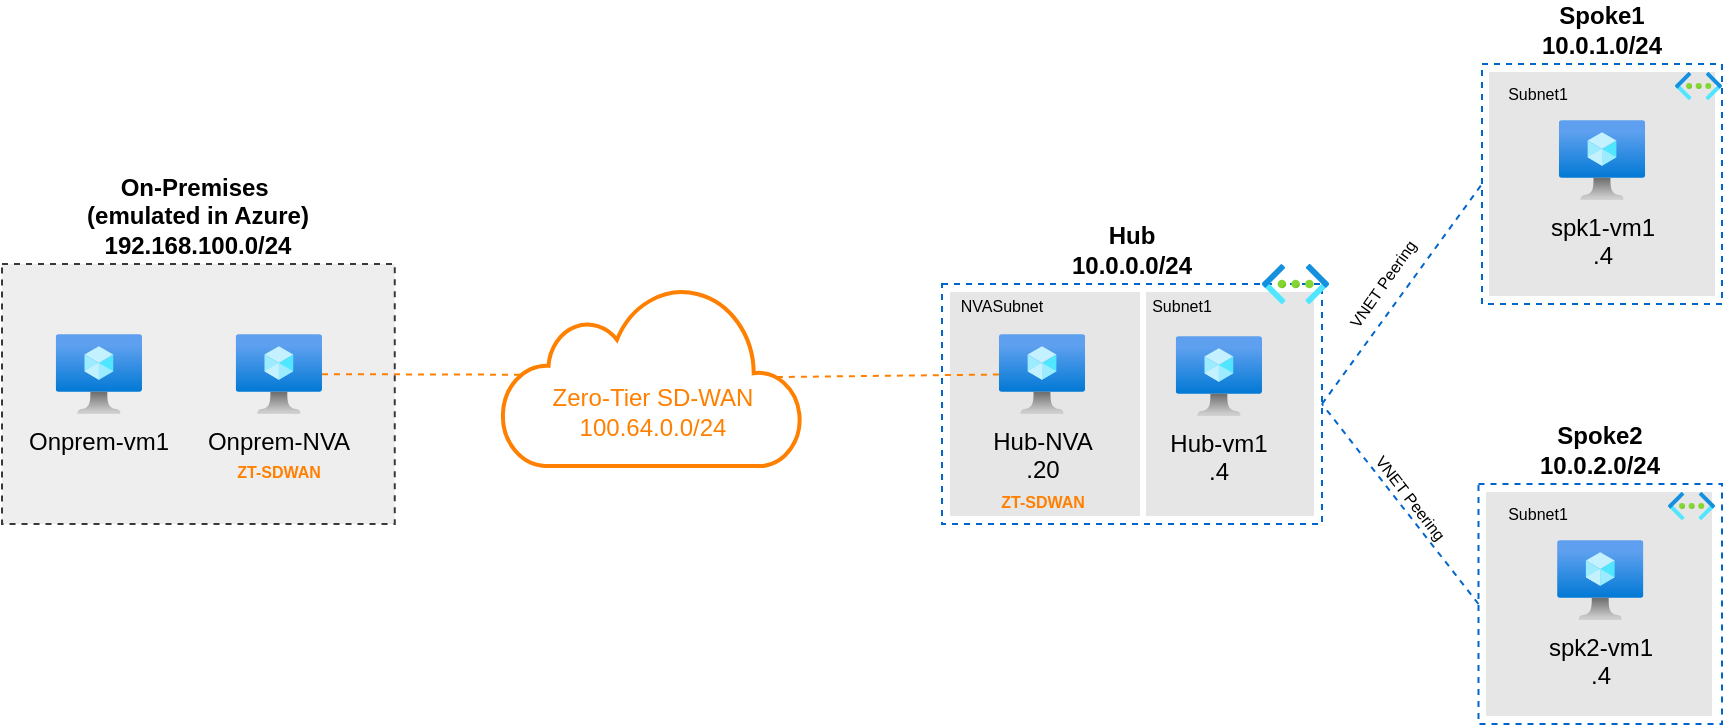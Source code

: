 <mxfile>
    <diagram id="C-PjmeCGkAlcpk9YQ1E-" name="Page-1">
        <mxGraphModel dx="513" dy="386" grid="1" gridSize="10" guides="1" tooltips="1" connect="1" arrows="1" fold="1" page="1" pageScale="1" pageWidth="1100" pageHeight="850" math="0" shadow="0">
            <root>
                <mxCell id="0"/>
                <mxCell id="1" parent="0"/>
                <mxCell id="49" value="" style="whiteSpace=wrap;html=1;labelBackgroundColor=none;strokeColor=none;fontSize=8;fontColor=#FF8000;fillColor=#E6E6E6;" vertex="1" parent="1">
                    <mxGeometry x="803.5" y="252" width="113" height="112" as="geometry"/>
                </mxCell>
                <mxCell id="48" value="" style="whiteSpace=wrap;html=1;labelBackgroundColor=none;strokeColor=none;fontSize=8;fontColor=#FF8000;fillColor=#E6E6E6;" vertex="1" parent="1">
                    <mxGeometry x="802" y="462" width="113" height="112" as="geometry"/>
                </mxCell>
                <mxCell id="47" value="" style="whiteSpace=wrap;html=1;labelBackgroundColor=none;strokeColor=none;fontSize=8;fontColor=#FF8000;fillColor=#E6E6E6;" vertex="1" parent="1">
                    <mxGeometry x="632" y="362" width="84" height="112" as="geometry"/>
                </mxCell>
                <mxCell id="9" value="&lt;b style=&quot;border-color: var(--border-color);&quot;&gt;Hub&lt;br style=&quot;border-color: var(--border-color);&quot;&gt;10.0.0.0/24&lt;/b&gt;" style="whiteSpace=wrap;html=1;fillColor=none;strokeColor=#0066CC;dashed=1;labelPosition=center;verticalLabelPosition=top;align=center;verticalAlign=bottom;" vertex="1" parent="1">
                    <mxGeometry x="530" y="358" width="190" height="120" as="geometry"/>
                </mxCell>
                <mxCell id="46" value="" style="whiteSpace=wrap;html=1;labelBackgroundColor=none;strokeColor=none;fontSize=8;fontColor=#FF8000;fillColor=#E6E6E6;" vertex="1" parent="1">
                    <mxGeometry x="534" y="362" width="95" height="112" as="geometry"/>
                </mxCell>
                <mxCell id="2" value="&lt;b&gt;On-Premises&amp;nbsp;&lt;br&gt;(emulated in Azure)&lt;br&gt;192.168.100.0/24&lt;/b&gt;" style="whiteSpace=wrap;html=1;fillColor=#eeeeee;strokeColor=#36393d;dashed=1;labelPosition=center;verticalLabelPosition=top;align=center;verticalAlign=bottom;" vertex="1" parent="1">
                    <mxGeometry x="60" y="348" width="196.38" height="130" as="geometry"/>
                </mxCell>
                <mxCell id="39" style="edgeStyle=none;html=1;entryX=0.077;entryY=0.493;entryDx=0;entryDy=0;entryPerimeter=0;dashed=1;endArrow=none;endFill=0;strokeColor=#FF8000;" edge="1" parent="1" source="12" target="38">
                    <mxGeometry relative="1" as="geometry"/>
                </mxCell>
                <mxCell id="11" value="Onprem-vm1" style="aspect=fixed;html=1;points=[];align=center;image;fontSize=12;image=img/lib/azure2/compute/Virtual_Machine.svg;labelBackgroundColor=none;" vertex="1" parent="1">
                    <mxGeometry x="86.872" y="383" width="43.13" height="40" as="geometry"/>
                </mxCell>
                <mxCell id="12" value="Onprem-NVA&lt;br&gt;&lt;font color=&quot;#ff8000&quot; style=&quot;font-size: 8px;&quot;&gt;&lt;b&gt;ZT-SDWAN&lt;/b&gt;&lt;/font&gt;" style="aspect=fixed;html=1;points=[];align=center;image;fontSize=12;image=img/lib/azure2/compute/Virtual_Machine.svg;labelBackgroundColor=none;" vertex="1" parent="1">
                    <mxGeometry x="176.867" y="383" width="43.13" height="40" as="geometry"/>
                </mxCell>
                <mxCell id="26" value="&lt;b style=&quot;border-color: var(--border-color);&quot;&gt;Spoke1&lt;br style=&quot;border-color: var(--border-color);&quot;&gt;10.0.1.0/24&lt;/b&gt;" style="whiteSpace=wrap;html=1;fillColor=none;strokeColor=#0066CC;dashed=1;labelPosition=center;verticalLabelPosition=top;align=center;verticalAlign=bottom;" vertex="1" parent="1">
                    <mxGeometry x="800" y="248" width="120" height="120" as="geometry"/>
                </mxCell>
                <mxCell id="27" value="" style="aspect=fixed;html=1;points=[];align=center;image;fontSize=12;image=img/lib/azure2/networking/Virtual_Networks.svg;dashed=1;" vertex="1" parent="1">
                    <mxGeometry x="896.55" y="252" width="23.45" height="14" as="geometry"/>
                </mxCell>
                <mxCell id="28" value="spk1-vm1&lt;br&gt;.4" style="aspect=fixed;html=1;points=[];align=center;image;fontSize=12;image=img/lib/azure2/compute/Virtual_Machine.svg;labelBackgroundColor=none;" vertex="1" parent="1">
                    <mxGeometry x="838.44" y="276" width="43.13" height="40" as="geometry"/>
                </mxCell>
                <mxCell id="37" value="" style="edgeStyle=none;html=1;exitX=0;exitY=0.5;exitDx=0;exitDy=0;endArrow=none;endFill=0;dashed=1;fontSize=8;strokeColor=#0066CC;" edge="1" parent="1" source="30">
                    <mxGeometry x="-0.13" y="-7" relative="1" as="geometry">
                        <mxPoint x="720" y="418" as="targetPoint"/>
                        <mxPoint as="offset"/>
                    </mxGeometry>
                </mxCell>
                <mxCell id="30" value="&lt;b style=&quot;border-color: var(--border-color);&quot;&gt;Spoke2&lt;br style=&quot;border-color: var(--border-color);&quot;&gt;10.0.2.0/24&lt;/b&gt;" style="whiteSpace=wrap;html=1;fillColor=none;strokeColor=#0066CC;dashed=1;labelPosition=center;verticalLabelPosition=top;align=center;verticalAlign=bottom;" vertex="1" parent="1">
                    <mxGeometry x="798.25" y="458" width="121.75" height="120" as="geometry"/>
                </mxCell>
                <mxCell id="31" value="" style="aspect=fixed;html=1;points=[];align=center;image;fontSize=12;image=img/lib/azure2/networking/Virtual_Networks.svg;dashed=1;" vertex="1" parent="1">
                    <mxGeometry x="893.05" y="462" width="23.45" height="14" as="geometry"/>
                </mxCell>
                <mxCell id="32" value="spk2-vm1&lt;br&gt;.4" style="aspect=fixed;html=1;points=[];align=center;image;fontSize=12;image=img/lib/azure2/compute/Virtual_Machine.svg;labelBackgroundColor=none;" vertex="1" parent="1">
                    <mxGeometry x="837.56" y="486" width="43.13" height="40" as="geometry"/>
                </mxCell>
                <mxCell id="36" style="edgeStyle=none;html=1;exitX=1;exitY=0.5;exitDx=0;exitDy=0;entryX=0;entryY=0.5;entryDx=0;entryDy=0;endArrow=none;endFill=0;dashed=1;strokeColor=#0066CC;" edge="1" parent="1" source="9" target="26">
                    <mxGeometry relative="1" as="geometry"/>
                </mxCell>
                <mxCell id="56" value="VNET Peering" style="edgeLabel;html=1;align=center;verticalAlign=middle;resizable=0;points=[];fontSize=8;fontColor=#000000;rotation=-55;" vertex="1" connectable="0" parent="36">
                    <mxGeometry relative="1" as="geometry">
                        <mxPoint x="-10" y="-5" as="offset"/>
                    </mxGeometry>
                </mxCell>
                <mxCell id="40" style="edgeStyle=none;html=1;entryX=0.852;entryY=0.507;entryDx=0;entryDy=0;entryPerimeter=0;dashed=1;endArrow=none;endFill=0;strokeColor=#FF8000;" edge="1" parent="1" source="14" target="38">
                    <mxGeometry relative="1" as="geometry"/>
                </mxCell>
                <mxCell id="10" value="" style="aspect=fixed;html=1;points=[];align=center;image;fontSize=12;image=img/lib/azure2/networking/Virtual_Networks.svg;dashed=1;" vertex="1" parent="1">
                    <mxGeometry x="690" y="348" width="33.5" height="20" as="geometry"/>
                </mxCell>
                <mxCell id="14" value="&lt;font style=&quot;&quot;&gt;Hub-NVA&lt;br&gt;.20&lt;br&gt;&lt;font color=&quot;#ff8000&quot; style=&quot;font-size: 8px;&quot;&gt;&lt;b&gt;ZT-SDWAN&lt;/b&gt;&lt;/font&gt;&lt;/font&gt;" style="aspect=fixed;html=1;points=[];align=center;image;fontSize=12;image=img/lib/azure2/compute/Virtual_Machine.svg;labelBackgroundColor=none;" vertex="1" parent="1">
                    <mxGeometry x="558.44" y="383" width="43.13" height="40" as="geometry"/>
                </mxCell>
                <mxCell id="13" value="Hub-vm1&lt;br&gt;.4" style="aspect=fixed;html=1;points=[];align=center;image;fontSize=12;image=img/lib/azure2/compute/Virtual_Machine.svg;labelBackgroundColor=none;" vertex="1" parent="1">
                    <mxGeometry x="646.87" y="384" width="43.13" height="40" as="geometry"/>
                </mxCell>
                <mxCell id="38" value="Zero-Tier SD-WAN&lt;br&gt;100.64.0.0/24" style="html=1;verticalLabelPosition=middle;align=center;labelBackgroundColor=#ffffff;verticalAlign=middle;strokeWidth=2;strokeColor=#FF8000;shadow=0;dashed=0;shape=mxgraph.ios7.icons.cloud;fontColor=#FF8000;labelPosition=center;spacing=0;spacingTop=35;" vertex="1" parent="1">
                    <mxGeometry x="310" y="359" width="150" height="90" as="geometry"/>
                </mxCell>
                <mxCell id="51" value="Subnet1" style="text;strokeColor=none;align=center;fillColor=none;html=1;verticalAlign=middle;whiteSpace=wrap;rounded=0;labelBackgroundColor=none;fontSize=8;fontColor=#000000;" vertex="1" parent="1">
                    <mxGeometry x="798.25" y="248" width="60" height="30" as="geometry"/>
                </mxCell>
                <mxCell id="52" value="Subnet1" style="text;strokeColor=none;align=center;fillColor=none;html=1;verticalAlign=middle;whiteSpace=wrap;rounded=0;labelBackgroundColor=none;fontSize=8;fontColor=#000000;" vertex="1" parent="1">
                    <mxGeometry x="798.25" y="458" width="60" height="30" as="geometry"/>
                </mxCell>
                <mxCell id="53" value="Subnet1" style="text;strokeColor=none;align=center;fillColor=none;html=1;verticalAlign=middle;whiteSpace=wrap;rounded=0;labelBackgroundColor=none;fontSize=8;fontColor=#000000;" vertex="1" parent="1">
                    <mxGeometry x="620" y="354" width="60" height="30" as="geometry"/>
                </mxCell>
                <mxCell id="54" value="NVASubnet" style="text;strokeColor=none;align=center;fillColor=none;html=1;verticalAlign=middle;whiteSpace=wrap;rounded=0;labelBackgroundColor=none;fontSize=8;fontColor=#000000;" vertex="1" parent="1">
                    <mxGeometry x="530" y="354" width="60" height="30" as="geometry"/>
                </mxCell>
                <mxCell id="59" value="VNET Peering" style="edgeLabel;html=1;align=center;verticalAlign=middle;resizable=0;points=[];fontSize=8;fontColor=#000000;rotation=52.2;" vertex="1" connectable="0" parent="1">
                    <mxGeometry x="828.246" y="477.996" as="geometry">
                        <mxPoint x="-49.803" y="42.197" as="offset"/>
                    </mxGeometry>
                </mxCell>
            </root>
        </mxGraphModel>
    </diagram>
</mxfile>